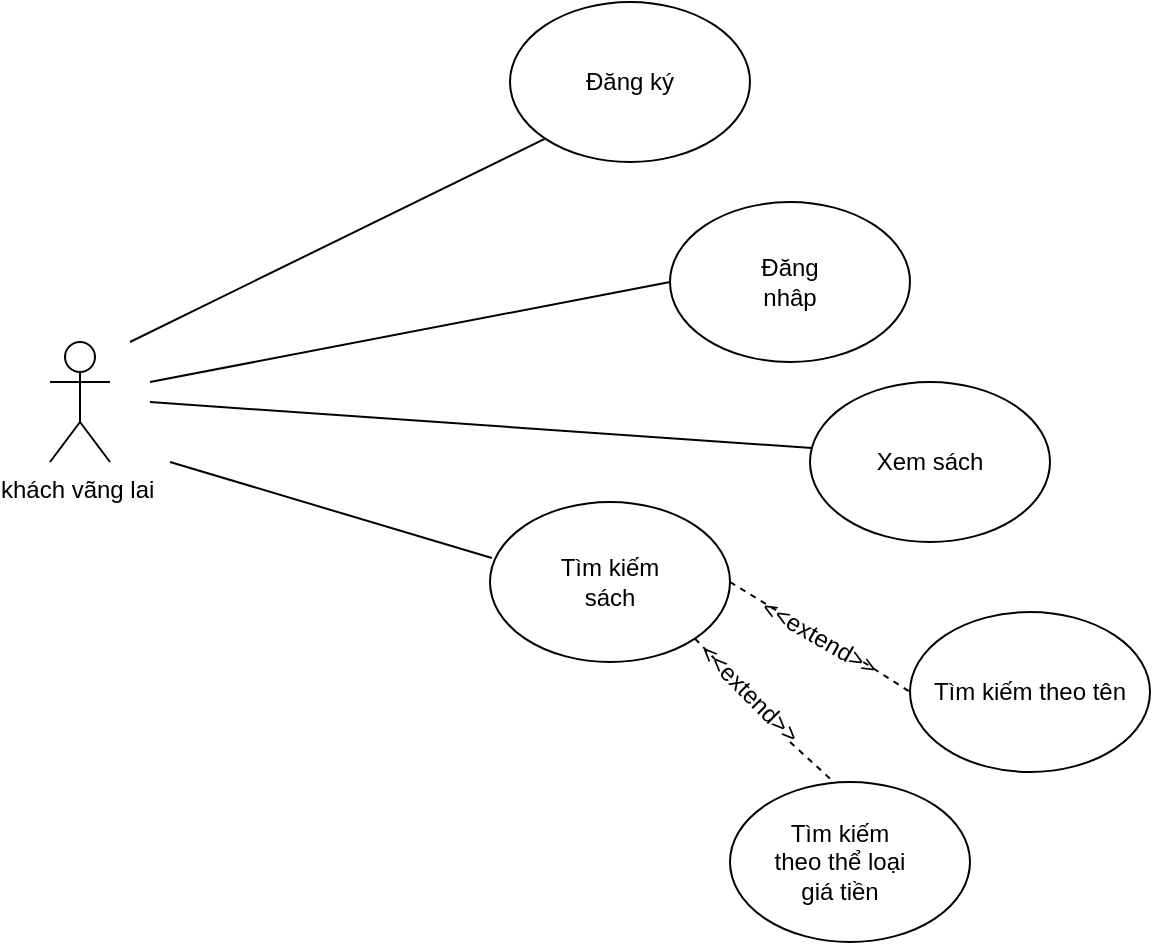 <mxfile version="20.1.1" type="github">
  <diagram id="pVpKjqMkFvWR6pgowCiu" name="Page-1">
    <mxGraphModel dx="1662" dy="800" grid="1" gridSize="10" guides="1" tooltips="1" connect="1" arrows="1" fold="1" page="1" pageScale="1" pageWidth="827" pageHeight="1169" math="0" shadow="0">
      <root>
        <mxCell id="0" />
        <mxCell id="1" parent="0" />
        <mxCell id="vvuaGgXdfxbzSbXXYYbU-1" value="khách vãng lai&amp;nbsp;" style="shape=umlActor;verticalLabelPosition=bottom;verticalAlign=top;html=1;outlineConnect=0;" vertex="1" parent="1">
          <mxGeometry x="150" y="260" width="30" height="60" as="geometry" />
        </mxCell>
        <mxCell id="vvuaGgXdfxbzSbXXYYbU-2" value="" style="ellipse;whiteSpace=wrap;html=1;" vertex="1" parent="1">
          <mxGeometry x="380" y="90" width="120" height="80" as="geometry" />
        </mxCell>
        <mxCell id="vvuaGgXdfxbzSbXXYYbU-3" value="" style="ellipse;whiteSpace=wrap;html=1;" vertex="1" parent="1">
          <mxGeometry x="460" y="190" width="120" height="80" as="geometry" />
        </mxCell>
        <mxCell id="vvuaGgXdfxbzSbXXYYbU-4" value="Xem sách" style="ellipse;whiteSpace=wrap;html=1;" vertex="1" parent="1">
          <mxGeometry x="530" y="280" width="120" height="80" as="geometry" />
        </mxCell>
        <mxCell id="vvuaGgXdfxbzSbXXYYbU-5" value="" style="ellipse;whiteSpace=wrap;html=1;" vertex="1" parent="1">
          <mxGeometry x="370" y="340" width="120" height="80" as="geometry" />
        </mxCell>
        <mxCell id="vvuaGgXdfxbzSbXXYYbU-7" value="" style="endArrow=none;html=1;rounded=0;entryX=0;entryY=1;entryDx=0;entryDy=0;" edge="1" parent="1" target="vvuaGgXdfxbzSbXXYYbU-2">
          <mxGeometry width="50" height="50" relative="1" as="geometry">
            <mxPoint x="190" y="260" as="sourcePoint" />
            <mxPoint x="240" y="210" as="targetPoint" />
          </mxGeometry>
        </mxCell>
        <mxCell id="vvuaGgXdfxbzSbXXYYbU-8" value="" style="endArrow=none;html=1;rounded=0;entryX=0;entryY=0.5;entryDx=0;entryDy=0;" edge="1" parent="1" target="vvuaGgXdfxbzSbXXYYbU-3">
          <mxGeometry width="50" height="50" relative="1" as="geometry">
            <mxPoint x="200" y="280" as="sourcePoint" />
            <mxPoint x="407.574" y="168.284" as="targetPoint" />
          </mxGeometry>
        </mxCell>
        <mxCell id="vvuaGgXdfxbzSbXXYYbU-9" value="" style="endArrow=none;html=1;rounded=0;entryX=0.008;entryY=0.413;entryDx=0;entryDy=0;entryPerimeter=0;" edge="1" parent="1" target="vvuaGgXdfxbzSbXXYYbU-4">
          <mxGeometry width="50" height="50" relative="1" as="geometry">
            <mxPoint x="200" y="290" as="sourcePoint" />
            <mxPoint x="417.574" y="178.284" as="targetPoint" />
          </mxGeometry>
        </mxCell>
        <mxCell id="vvuaGgXdfxbzSbXXYYbU-10" value="" style="endArrow=none;html=1;rounded=0;entryX=0.008;entryY=0.35;entryDx=0;entryDy=0;entryPerimeter=0;" edge="1" parent="1" target="vvuaGgXdfxbzSbXXYYbU-5">
          <mxGeometry width="50" height="50" relative="1" as="geometry">
            <mxPoint x="210" y="320" as="sourcePoint" />
            <mxPoint x="427.574" y="188.284" as="targetPoint" />
          </mxGeometry>
        </mxCell>
        <mxCell id="vvuaGgXdfxbzSbXXYYbU-12" value="Đăng ký" style="text;html=1;strokeColor=none;fillColor=none;align=center;verticalAlign=middle;whiteSpace=wrap;rounded=0;" vertex="1" parent="1">
          <mxGeometry x="410" y="115" width="60" height="30" as="geometry" />
        </mxCell>
        <mxCell id="vvuaGgXdfxbzSbXXYYbU-14" value="Đăng nhâp" style="text;html=1;strokeColor=none;fillColor=none;align=center;verticalAlign=middle;whiteSpace=wrap;rounded=0;" vertex="1" parent="1">
          <mxGeometry x="490" y="215" width="60" height="30" as="geometry" />
        </mxCell>
        <mxCell id="vvuaGgXdfxbzSbXXYYbU-15" value="Tìm kiếm sách" style="text;html=1;strokeColor=none;fillColor=none;align=center;verticalAlign=middle;whiteSpace=wrap;rounded=0;" vertex="1" parent="1">
          <mxGeometry x="400" y="365" width="60" height="30" as="geometry" />
        </mxCell>
        <mxCell id="vvuaGgXdfxbzSbXXYYbU-18" value="" style="endArrow=none;dashed=1;html=1;rounded=0;exitX=1;exitY=0.5;exitDx=0;exitDy=0;startArrow=none;entryX=0;entryY=0.5;entryDx=0;entryDy=0;" edge="1" parent="1" source="vvuaGgXdfxbzSbXXYYbU-24" target="vvuaGgXdfxbzSbXXYYbU-20">
          <mxGeometry width="50" height="50" relative="1" as="geometry">
            <mxPoint x="390" y="300" as="sourcePoint" />
            <mxPoint x="530" y="390" as="targetPoint" />
            <Array as="points" />
          </mxGeometry>
        </mxCell>
        <mxCell id="vvuaGgXdfxbzSbXXYYbU-20" value="Tìm kiếm theo tên" style="ellipse;whiteSpace=wrap;html=1;" vertex="1" parent="1">
          <mxGeometry x="580" y="395" width="120" height="80" as="geometry" />
        </mxCell>
        <mxCell id="vvuaGgXdfxbzSbXXYYbU-21" value="" style="endArrow=none;dashed=1;html=1;rounded=0;startArrow=none;entryX=0.442;entryY=0.013;entryDx=0;entryDy=0;entryPerimeter=0;" edge="1" parent="1" target="vvuaGgXdfxbzSbXXYYbU-22">
          <mxGeometry width="50" height="50" relative="1" as="geometry">
            <mxPoint x="520" y="460" as="sourcePoint" />
            <mxPoint x="500" y="450" as="targetPoint" />
            <Array as="points" />
          </mxGeometry>
        </mxCell>
        <mxCell id="vvuaGgXdfxbzSbXXYYbU-22" value="" style="ellipse;whiteSpace=wrap;html=1;" vertex="1" parent="1">
          <mxGeometry x="490" y="480" width="120" height="80" as="geometry" />
        </mxCell>
        <mxCell id="vvuaGgXdfxbzSbXXYYbU-23" value="Tìm kiếm theo thể loại giá tiền" style="text;html=1;strokeColor=none;fillColor=none;align=center;verticalAlign=middle;whiteSpace=wrap;rounded=0;" vertex="1" parent="1">
          <mxGeometry x="510" y="510" width="70" height="20" as="geometry" />
        </mxCell>
        <mxCell id="vvuaGgXdfxbzSbXXYYbU-24" value="&amp;lt;&amp;lt;extend&amp;gt;&amp;gt;" style="text;html=1;strokeColor=none;fillColor=none;align=center;verticalAlign=middle;whiteSpace=wrap;rounded=0;rotation=30;" vertex="1" parent="1">
          <mxGeometry x="510" y="390" width="50" height="35" as="geometry" />
        </mxCell>
        <mxCell id="vvuaGgXdfxbzSbXXYYbU-25" value="" style="endArrow=none;dashed=1;html=1;rounded=0;exitX=1;exitY=0.5;exitDx=0;exitDy=0;" edge="1" parent="1" source="vvuaGgXdfxbzSbXXYYbU-5" target="vvuaGgXdfxbzSbXXYYbU-24">
          <mxGeometry width="50" height="50" relative="1" as="geometry">
            <mxPoint x="490" y="380" as="sourcePoint" />
            <mxPoint x="530" y="390" as="targetPoint" />
            <Array as="points" />
          </mxGeometry>
        </mxCell>
        <mxCell id="vvuaGgXdfxbzSbXXYYbU-26" value="&amp;lt;&amp;lt;extend&amp;gt;&amp;gt;" style="text;html=1;strokeColor=none;fillColor=none;align=center;verticalAlign=middle;whiteSpace=wrap;rounded=0;rotation=45;" vertex="1" parent="1">
          <mxGeometry x="475.0" y="420" width="49.29" height="32.48" as="geometry" />
        </mxCell>
        <mxCell id="vvuaGgXdfxbzSbXXYYbU-27" value="" style="endArrow=none;dashed=1;html=1;rounded=0;exitX=1;exitY=1;exitDx=0;exitDy=0;" edge="1" parent="1" source="vvuaGgXdfxbzSbXXYYbU-5" target="vvuaGgXdfxbzSbXXYYbU-26">
          <mxGeometry width="50" height="50" relative="1" as="geometry">
            <mxPoint x="472.426" y="408.284" as="sourcePoint" />
            <mxPoint x="500" y="450" as="targetPoint" />
            <Array as="points" />
          </mxGeometry>
        </mxCell>
      </root>
    </mxGraphModel>
  </diagram>
</mxfile>
